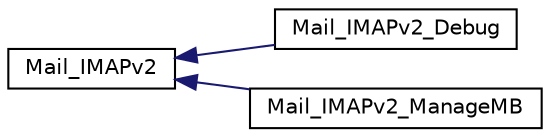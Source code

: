 digraph "Graphical Class Hierarchy"
{
 // LATEX_PDF_SIZE
  edge [fontname="Helvetica",fontsize="10",labelfontname="Helvetica",labelfontsize="10"];
  node [fontname="Helvetica",fontsize="10",shape=record];
  rankdir="LR";
  Node0 [label="Mail_IMAPv2",height=0.2,width=0.4,color="black", fillcolor="white", style="filled",URL="$classMail__IMAPv2.html",tooltip=" "];
  Node0 -> Node1 [dir="back",color="midnightblue",fontsize="10",style="solid",fontname="Helvetica"];
  Node1 [label="Mail_IMAPv2_Debug",height=0.2,width=0.4,color="black", fillcolor="white", style="filled",URL="$classMail__IMAPv2__Debug.html",tooltip=" "];
  Node0 -> Node2 [dir="back",color="midnightblue",fontsize="10",style="solid",fontname="Helvetica"];
  Node2 [label="Mail_IMAPv2_ManageMB",height=0.2,width=0.4,color="black", fillcolor="white", style="filled",URL="$classMail__IMAPv2__ManageMB.html",tooltip=" "];
}
